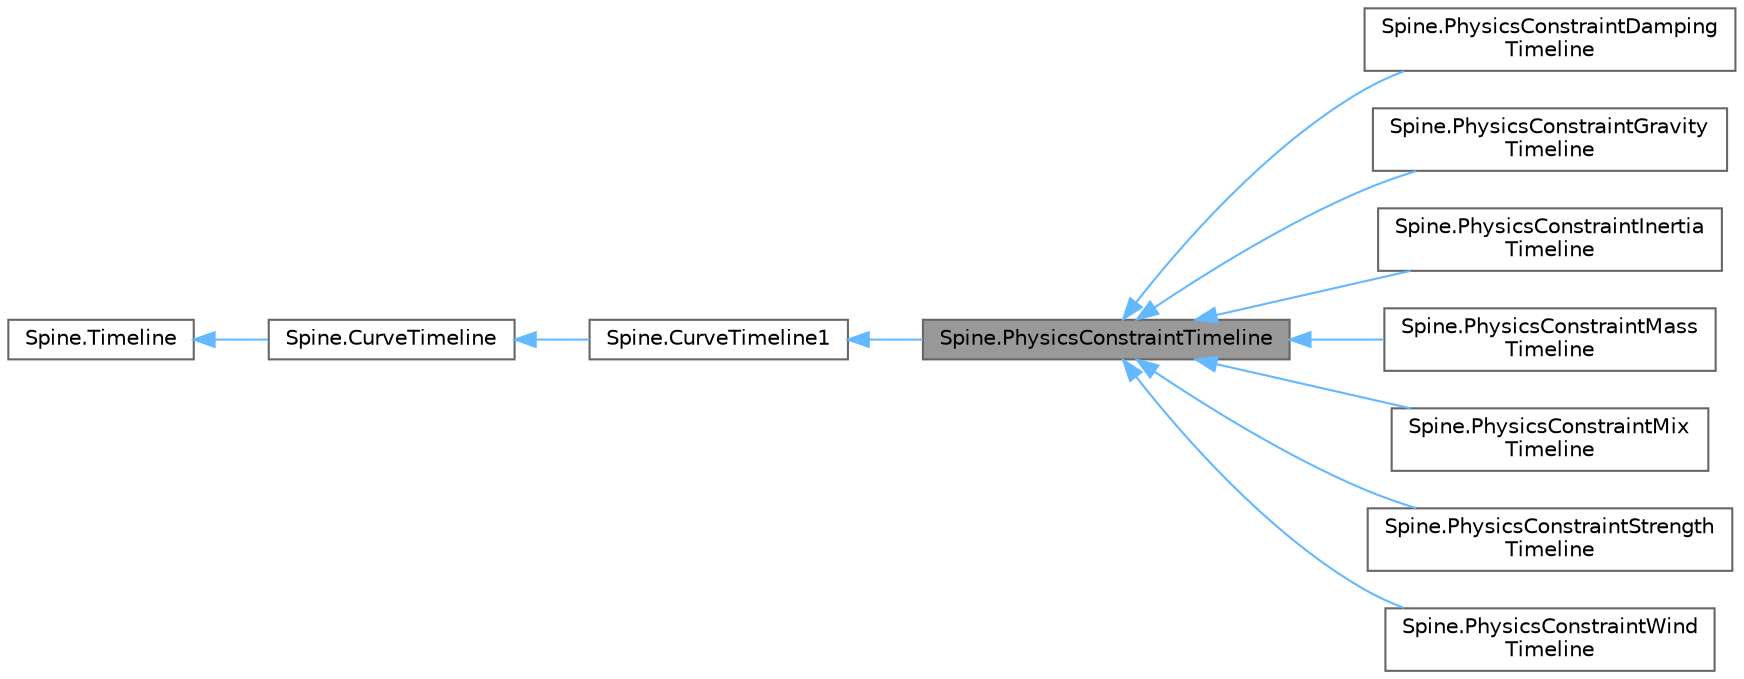 digraph "Spine.PhysicsConstraintTimeline"
{
 // LATEX_PDF_SIZE
  bgcolor="transparent";
  edge [fontname=Helvetica,fontsize=10,labelfontname=Helvetica,labelfontsize=10];
  node [fontname=Helvetica,fontsize=10,shape=box,height=0.2,width=0.4];
  rankdir="LR";
  Node1 [id="Node000001",label="Spine.PhysicsConstraintTimeline",height=0.2,width=0.4,color="gray40", fillcolor="grey60", style="filled", fontcolor="black",tooltip="The base class for most PhysicsConstraint timelines."];
  Node2 -> Node1 [id="edge11_Node000001_Node000002",dir="back",color="steelblue1",style="solid",tooltip=" "];
  Node2 [id="Node000002",label="Spine.CurveTimeline1",height=0.2,width=0.4,color="gray40", fillcolor="white", style="filled",URL="$class_spine_1_1_curve_timeline1.html",tooltip="The base class for a CurveTimeline that sets one property."];
  Node3 -> Node2 [id="edge12_Node000002_Node000003",dir="back",color="steelblue1",style="solid",tooltip=" "];
  Node3 [id="Node000003",label="Spine.CurveTimeline",height=0.2,width=0.4,color="gray40", fillcolor="white", style="filled",URL="$class_spine_1_1_curve_timeline.html",tooltip="The base class for timelines that interpolate between frame values using stepped, linear,..."];
  Node4 -> Node3 [id="edge13_Node000003_Node000004",dir="back",color="steelblue1",style="solid",tooltip=" "];
  Node4 [id="Node000004",label="Spine.Timeline",height=0.2,width=0.4,color="gray40", fillcolor="white", style="filled",URL="$class_spine_1_1_timeline.html",tooltip="The base class for all timelines."];
  Node1 -> Node5 [id="edge14_Node000001_Node000005",dir="back",color="steelblue1",style="solid",tooltip=" "];
  Node5 [id="Node000005",label="Spine.PhysicsConstraintDamping\lTimeline",height=0.2,width=0.4,color="gray40", fillcolor="white", style="filled",URL="$class_spine_1_1_physics_constraint_damping_timeline.html",tooltip="Changes a physics constraint's PhysicsConstraint.Damping."];
  Node1 -> Node6 [id="edge15_Node000001_Node000006",dir="back",color="steelblue1",style="solid",tooltip=" "];
  Node6 [id="Node000006",label="Spine.PhysicsConstraintGravity\lTimeline",height=0.2,width=0.4,color="gray40", fillcolor="white", style="filled",URL="$class_spine_1_1_physics_constraint_gravity_timeline.html",tooltip="Changes a physics constraint's PhysicsConstraint.Gravity."];
  Node1 -> Node7 [id="edge16_Node000001_Node000007",dir="back",color="steelblue1",style="solid",tooltip=" "];
  Node7 [id="Node000007",label="Spine.PhysicsConstraintInertia\lTimeline",height=0.2,width=0.4,color="gray40", fillcolor="white", style="filled",URL="$class_spine_1_1_physics_constraint_inertia_timeline.html",tooltip="Changes a physics constraint's PhysicsConstraint.Inertia."];
  Node1 -> Node8 [id="edge17_Node000001_Node000008",dir="back",color="steelblue1",style="solid",tooltip=" "];
  Node8 [id="Node000008",label="Spine.PhysicsConstraintMass\lTimeline",height=0.2,width=0.4,color="gray40", fillcolor="white", style="filled",URL="$class_spine_1_1_physics_constraint_mass_timeline.html",tooltip="Changes a physics constraint's PhysicsConstraint.MassInverse. The timeline values are not inverted."];
  Node1 -> Node9 [id="edge18_Node000001_Node000009",dir="back",color="steelblue1",style="solid",tooltip=" "];
  Node9 [id="Node000009",label="Spine.PhysicsConstraintMix\lTimeline",height=0.2,width=0.4,color="gray40", fillcolor="white", style="filled",URL="$class_spine_1_1_physics_constraint_mix_timeline.html",tooltip="Changes a physics constraint's PhysicsConstraint.Mix."];
  Node1 -> Node10 [id="edge19_Node000001_Node000010",dir="back",color="steelblue1",style="solid",tooltip=" "];
  Node10 [id="Node000010",label="Spine.PhysicsConstraintStrength\lTimeline",height=0.2,width=0.4,color="gray40", fillcolor="white", style="filled",URL="$class_spine_1_1_physics_constraint_strength_timeline.html",tooltip="Changes a physics constraint's PhysicsConstraint.Strength."];
  Node1 -> Node11 [id="edge20_Node000001_Node000011",dir="back",color="steelblue1",style="solid",tooltip=" "];
  Node11 [id="Node000011",label="Spine.PhysicsConstraintWind\lTimeline",height=0.2,width=0.4,color="gray40", fillcolor="white", style="filled",URL="$class_spine_1_1_physics_constraint_wind_timeline.html",tooltip="Changes a physics constraint's PhysicsConstraint.Wind."];
}
